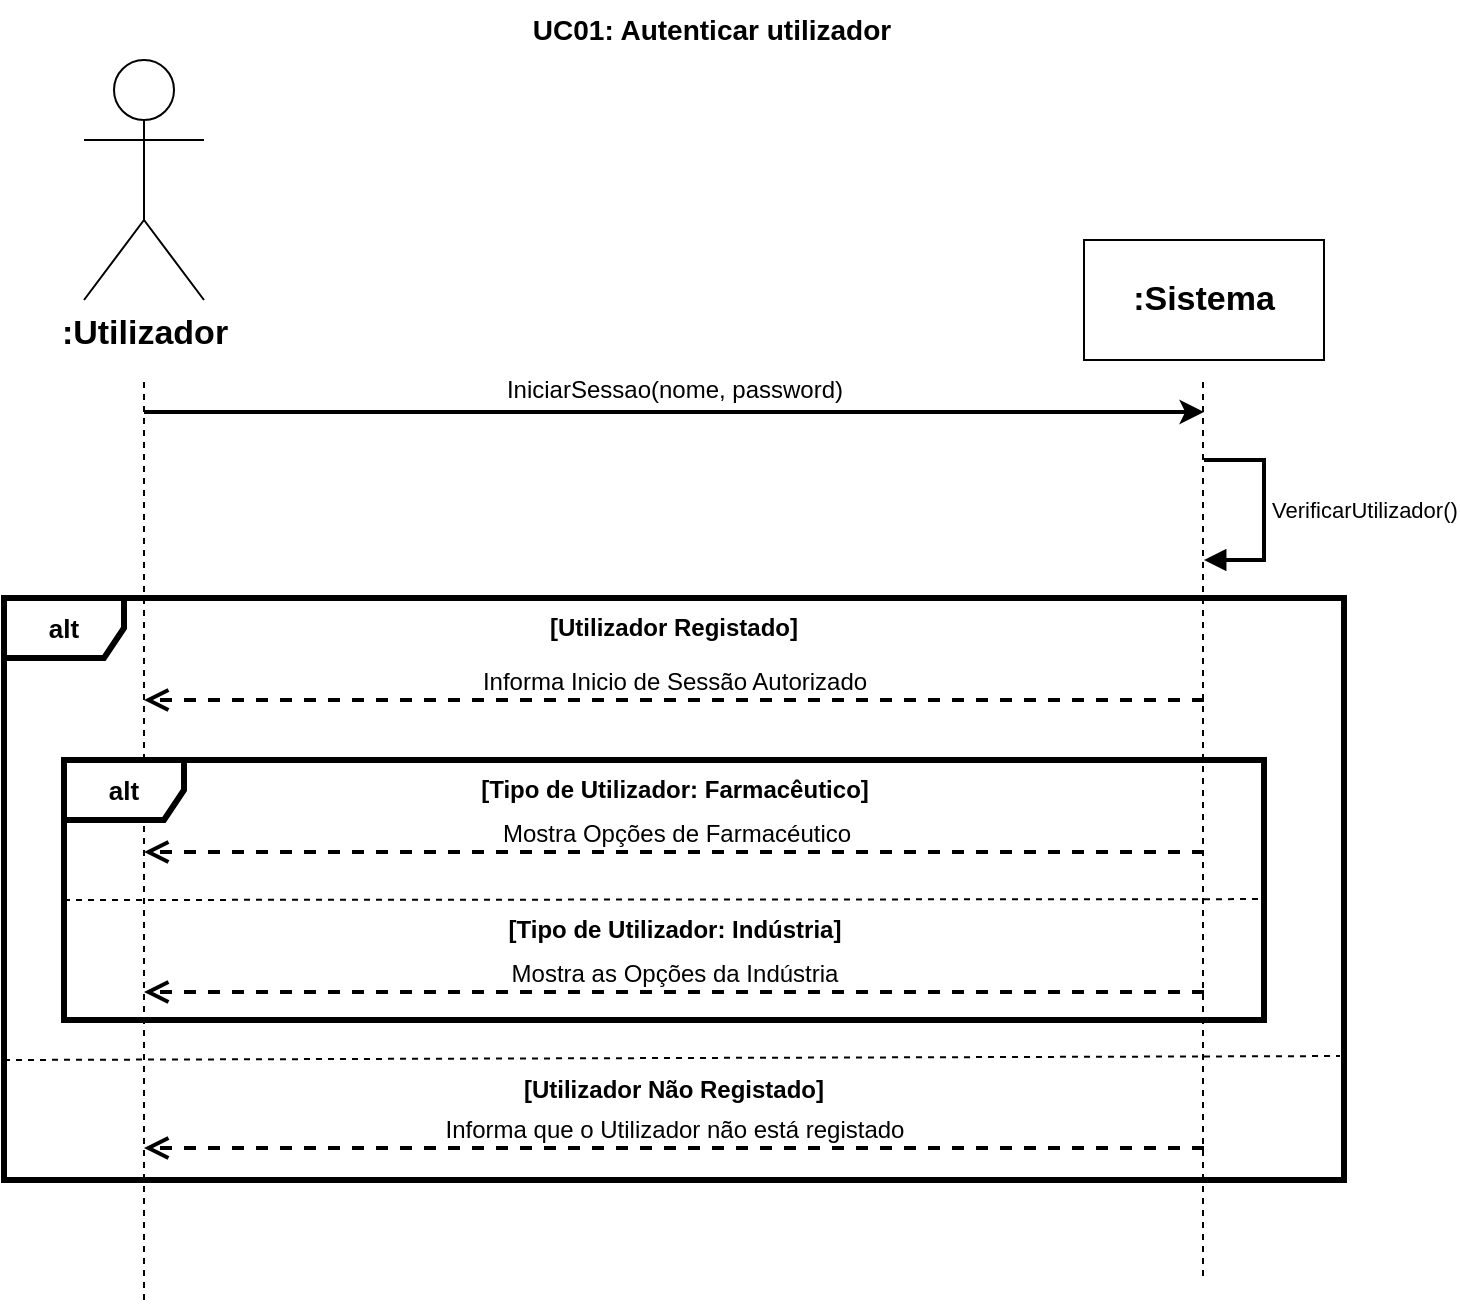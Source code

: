 <mxfile version="22.0.2" type="device">
  <diagram name="Page-1" id="VgRbVBYqb3lO9fXJKQTR">
    <mxGraphModel dx="1098" dy="820" grid="1" gridSize="10" guides="1" tooltips="1" connect="1" arrows="1" fold="1" page="1" pageScale="1" pageWidth="827" pageHeight="1169" math="0" shadow="0">
      <root>
        <mxCell id="0" />
        <mxCell id="1" parent="0" />
        <mxCell id="p1OhsZ13mylWOnWi1Tzi-1" value="UC01: Autenticar utilizador" style="text;html=1;strokeColor=none;fillColor=none;align=center;verticalAlign=middle;whiteSpace=wrap;rounded=0;fontStyle=1;fontSize=14;" parent="1" vertex="1">
          <mxGeometry x="319" y="10" width="190" height="30" as="geometry" />
        </mxCell>
        <mxCell id="p1OhsZ13mylWOnWi1Tzi-2" value=":Utilizador" style="shape=umlActor;verticalLabelPosition=bottom;verticalAlign=top;html=1;outlineConnect=0;fontStyle=1;fontSize=17;" parent="1" vertex="1">
          <mxGeometry x="100" y="40" width="60" height="120" as="geometry" />
        </mxCell>
        <mxCell id="p1OhsZ13mylWOnWi1Tzi-3" value=":Sistema" style="rounded=0;whiteSpace=wrap;html=1;fontStyle=1;fontSize=17;" parent="1" vertex="1">
          <mxGeometry x="600" y="130" width="120" height="60" as="geometry" />
        </mxCell>
        <mxCell id="p1OhsZ13mylWOnWi1Tzi-4" value="" style="endArrow=none;dashed=1;html=1;rounded=0;fontStyle=1;fontSize=16;strokeWidth=1;" parent="1" edge="1">
          <mxGeometry width="50" height="50" relative="1" as="geometry">
            <mxPoint x="130" y="201" as="sourcePoint" />
            <mxPoint x="130" y="661" as="targetPoint" />
          </mxGeometry>
        </mxCell>
        <mxCell id="p1OhsZ13mylWOnWi1Tzi-5" value="" style="endArrow=none;dashed=1;html=1;rounded=0;fontStyle=1;fontSize=16;strokeWidth=1;" parent="1" edge="1">
          <mxGeometry width="50" height="50" relative="1" as="geometry">
            <mxPoint x="659.5" y="201" as="sourcePoint" />
            <mxPoint x="659.5" y="651" as="targetPoint" />
          </mxGeometry>
        </mxCell>
        <mxCell id="p1OhsZ13mylWOnWi1Tzi-6" value="" style="endArrow=classic;html=1;rounded=0;strokeWidth=2;" parent="1" edge="1">
          <mxGeometry width="50" height="50" relative="1" as="geometry">
            <mxPoint x="130" y="216" as="sourcePoint" />
            <mxPoint x="660" y="216" as="targetPoint" />
          </mxGeometry>
        </mxCell>
        <mxCell id="p1OhsZ13mylWOnWi1Tzi-7" value="IniciarSessao(nome, password)" style="text;html=1;strokeColor=none;fillColor=none;align=center;verticalAlign=middle;whiteSpace=wrap;rounded=0;fontStyle=0" parent="1" vertex="1">
          <mxGeometry x="302.5" y="190" width="185" height="30" as="geometry" />
        </mxCell>
        <mxCell id="p1OhsZ13mylWOnWi1Tzi-16" value="VerificarUtilizador()" style="html=1;align=left;spacingLeft=2;endArrow=block;rounded=0;edgeStyle=orthogonalEdgeStyle;curved=0;rounded=0;strokeWidth=2;" parent="1" edge="1">
          <mxGeometry relative="1" as="geometry">
            <mxPoint x="660" y="240" as="sourcePoint" />
            <Array as="points">
              <mxPoint x="690" y="240" />
              <mxPoint x="690" y="290" />
              <mxPoint x="665" y="290" />
            </Array>
            <mxPoint x="660" y="290" as="targetPoint" />
          </mxGeometry>
        </mxCell>
        <mxCell id="p1OhsZ13mylWOnWi1Tzi-17" value="alt" style="shape=umlFrame;whiteSpace=wrap;html=1;pointerEvents=0;strokeWidth=3;fontStyle=1;fontSize=13;" parent="1" vertex="1">
          <mxGeometry x="60" y="309" width="670" height="291" as="geometry" />
        </mxCell>
        <mxCell id="p1OhsZ13mylWOnWi1Tzi-19" value="[Utilizador Registado]" style="text;html=1;strokeColor=none;fillColor=none;align=center;verticalAlign=middle;whiteSpace=wrap;rounded=0;fontStyle=1" parent="1" vertex="1">
          <mxGeometry x="332" y="309" width="126" height="30" as="geometry" />
        </mxCell>
        <mxCell id="p1OhsZ13mylWOnWi1Tzi-21" value="alt" style="shape=umlFrame;whiteSpace=wrap;html=1;pointerEvents=0;strokeWidth=3;fontStyle=1;fontSize=13;" parent="1" vertex="1">
          <mxGeometry x="90" y="390" width="600" height="130" as="geometry" />
        </mxCell>
        <mxCell id="p1OhsZ13mylWOnWi1Tzi-22" value="[Tipo de Utilizador: Farmacêutico]" style="text;html=1;strokeColor=none;fillColor=none;align=center;verticalAlign=middle;whiteSpace=wrap;rounded=0;fontStyle=1" parent="1" vertex="1">
          <mxGeometry x="288.5" y="390" width="213" height="30" as="geometry" />
        </mxCell>
        <mxCell id="p1OhsZ13mylWOnWi1Tzi-26" value="Informa Inicio de Sessão Autorizado" style="html=1;verticalAlign=bottom;endArrow=open;dashed=1;endSize=8;curved=0;rounded=0;exitX=0;exitY=1;exitDx=0;exitDy=-5;fontStyle=0;strokeWidth=2;fontSize=12;" parent="1" edge="1">
          <mxGeometry relative="1" as="geometry">
            <mxPoint x="130" y="360" as="targetPoint" />
            <mxPoint x="660" y="360" as="sourcePoint" />
            <mxPoint as="offset" />
          </mxGeometry>
        </mxCell>
        <mxCell id="p1OhsZ13mylWOnWi1Tzi-27" value="Mostra Opções de Farmacéutico" style="html=1;verticalAlign=bottom;endArrow=open;dashed=1;endSize=8;curved=0;rounded=0;fontStyle=0;strokeWidth=2;fontSize=12;" parent="1" edge="1">
          <mxGeometry x="-0.001" relative="1" as="geometry">
            <mxPoint x="130" y="436" as="targetPoint" />
            <mxPoint x="660" y="436" as="sourcePoint" />
            <mxPoint as="offset" />
          </mxGeometry>
        </mxCell>
        <mxCell id="p1OhsZ13mylWOnWi1Tzi-30" value="" style="endArrow=none;dashed=1;html=1;rounded=0;entryX=1.002;entryY=0.535;entryDx=0;entryDy=0;entryPerimeter=0;" parent="1" target="p1OhsZ13mylWOnWi1Tzi-21" edge="1">
          <mxGeometry width="50" height="50" relative="1" as="geometry">
            <mxPoint x="90" y="460" as="sourcePoint" />
            <mxPoint x="660" y="460" as="targetPoint" />
          </mxGeometry>
        </mxCell>
        <mxCell id="p1OhsZ13mylWOnWi1Tzi-31" value="[Tipo de Utilizador: Indústria]" style="text;html=1;strokeColor=none;fillColor=none;align=center;verticalAlign=middle;whiteSpace=wrap;rounded=0;fontStyle=1" parent="1" vertex="1">
          <mxGeometry x="288.5" y="460" width="213" height="30" as="geometry" />
        </mxCell>
        <mxCell id="p1OhsZ13mylWOnWi1Tzi-32" value="Mostra as Opções da Indústria" style="html=1;verticalAlign=bottom;endArrow=open;dashed=1;endSize=8;curved=0;rounded=0;fontStyle=0;strokeWidth=2;fontSize=12;" parent="1" edge="1">
          <mxGeometry relative="1" as="geometry">
            <mxPoint x="130" y="506" as="targetPoint" />
            <mxPoint x="660" y="506" as="sourcePoint" />
            <mxPoint as="offset" />
          </mxGeometry>
        </mxCell>
        <mxCell id="p1OhsZ13mylWOnWi1Tzi-33" value="" style="endArrow=none;dashed=1;html=1;rounded=0;entryX=0.997;entryY=0.787;entryDx=0;entryDy=0;entryPerimeter=0;" parent="1" target="p1OhsZ13mylWOnWi1Tzi-17" edge="1">
          <mxGeometry width="50" height="50" relative="1" as="geometry">
            <mxPoint x="60" y="540" as="sourcePoint" />
            <mxPoint x="661" y="540" as="targetPoint" />
          </mxGeometry>
        </mxCell>
        <mxCell id="p1OhsZ13mylWOnWi1Tzi-34" value="[Utilizador Não Registado]" style="text;html=1;strokeColor=none;fillColor=none;align=center;verticalAlign=middle;whiteSpace=wrap;rounded=0;fontStyle=1" parent="1" vertex="1">
          <mxGeometry x="311" y="540" width="168" height="30" as="geometry" />
        </mxCell>
        <mxCell id="p1OhsZ13mylWOnWi1Tzi-35" value="Informa que o Utilizador não está registado" style="html=1;verticalAlign=bottom;endArrow=open;dashed=1;endSize=8;curved=0;rounded=0;exitX=0;exitY=1;exitDx=0;exitDy=-5;fontStyle=0;strokeWidth=2;fontSize=12;" parent="1" edge="1">
          <mxGeometry relative="1" as="geometry">
            <mxPoint x="130" y="584" as="targetPoint" />
            <mxPoint x="660" y="584" as="sourcePoint" />
            <mxPoint as="offset" />
          </mxGeometry>
        </mxCell>
      </root>
    </mxGraphModel>
  </diagram>
</mxfile>
